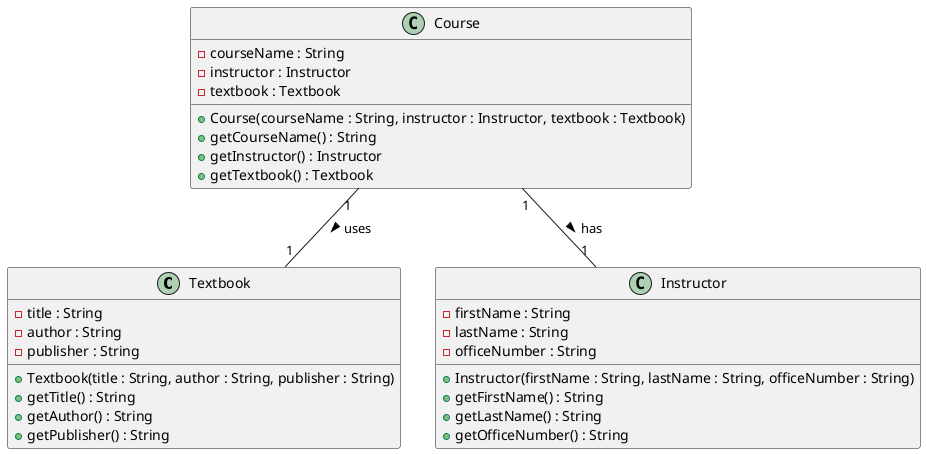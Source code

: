 @startuml

class Textbook {
    - title : String
    - author : String
    - publisher : String
    + Textbook(title : String, author : String, publisher : String)
    + getTitle() : String
    + getAuthor() : String
    + getPublisher() : String
}

class Course {
    - courseName : String
    - instructor : Instructor
    - textbook : Textbook
    + Course(courseName : String, instructor : Instructor, textbook : Textbook)
    + getCourseName() : String
    + getInstructor() : Instructor
    + getTextbook() : Textbook
}

class Instructor {
    - firstName : String
    - lastName : String
    - officeNumber : String
    + Instructor(firstName : String, lastName : String, officeNumber : String)
    + getFirstName() : String
    + getLastName() : String
    + getOfficeNumber() : String
}

Course "1" -- "1" Instructor : has >
Course "1" -- "1" Textbook : uses >

@enduml
